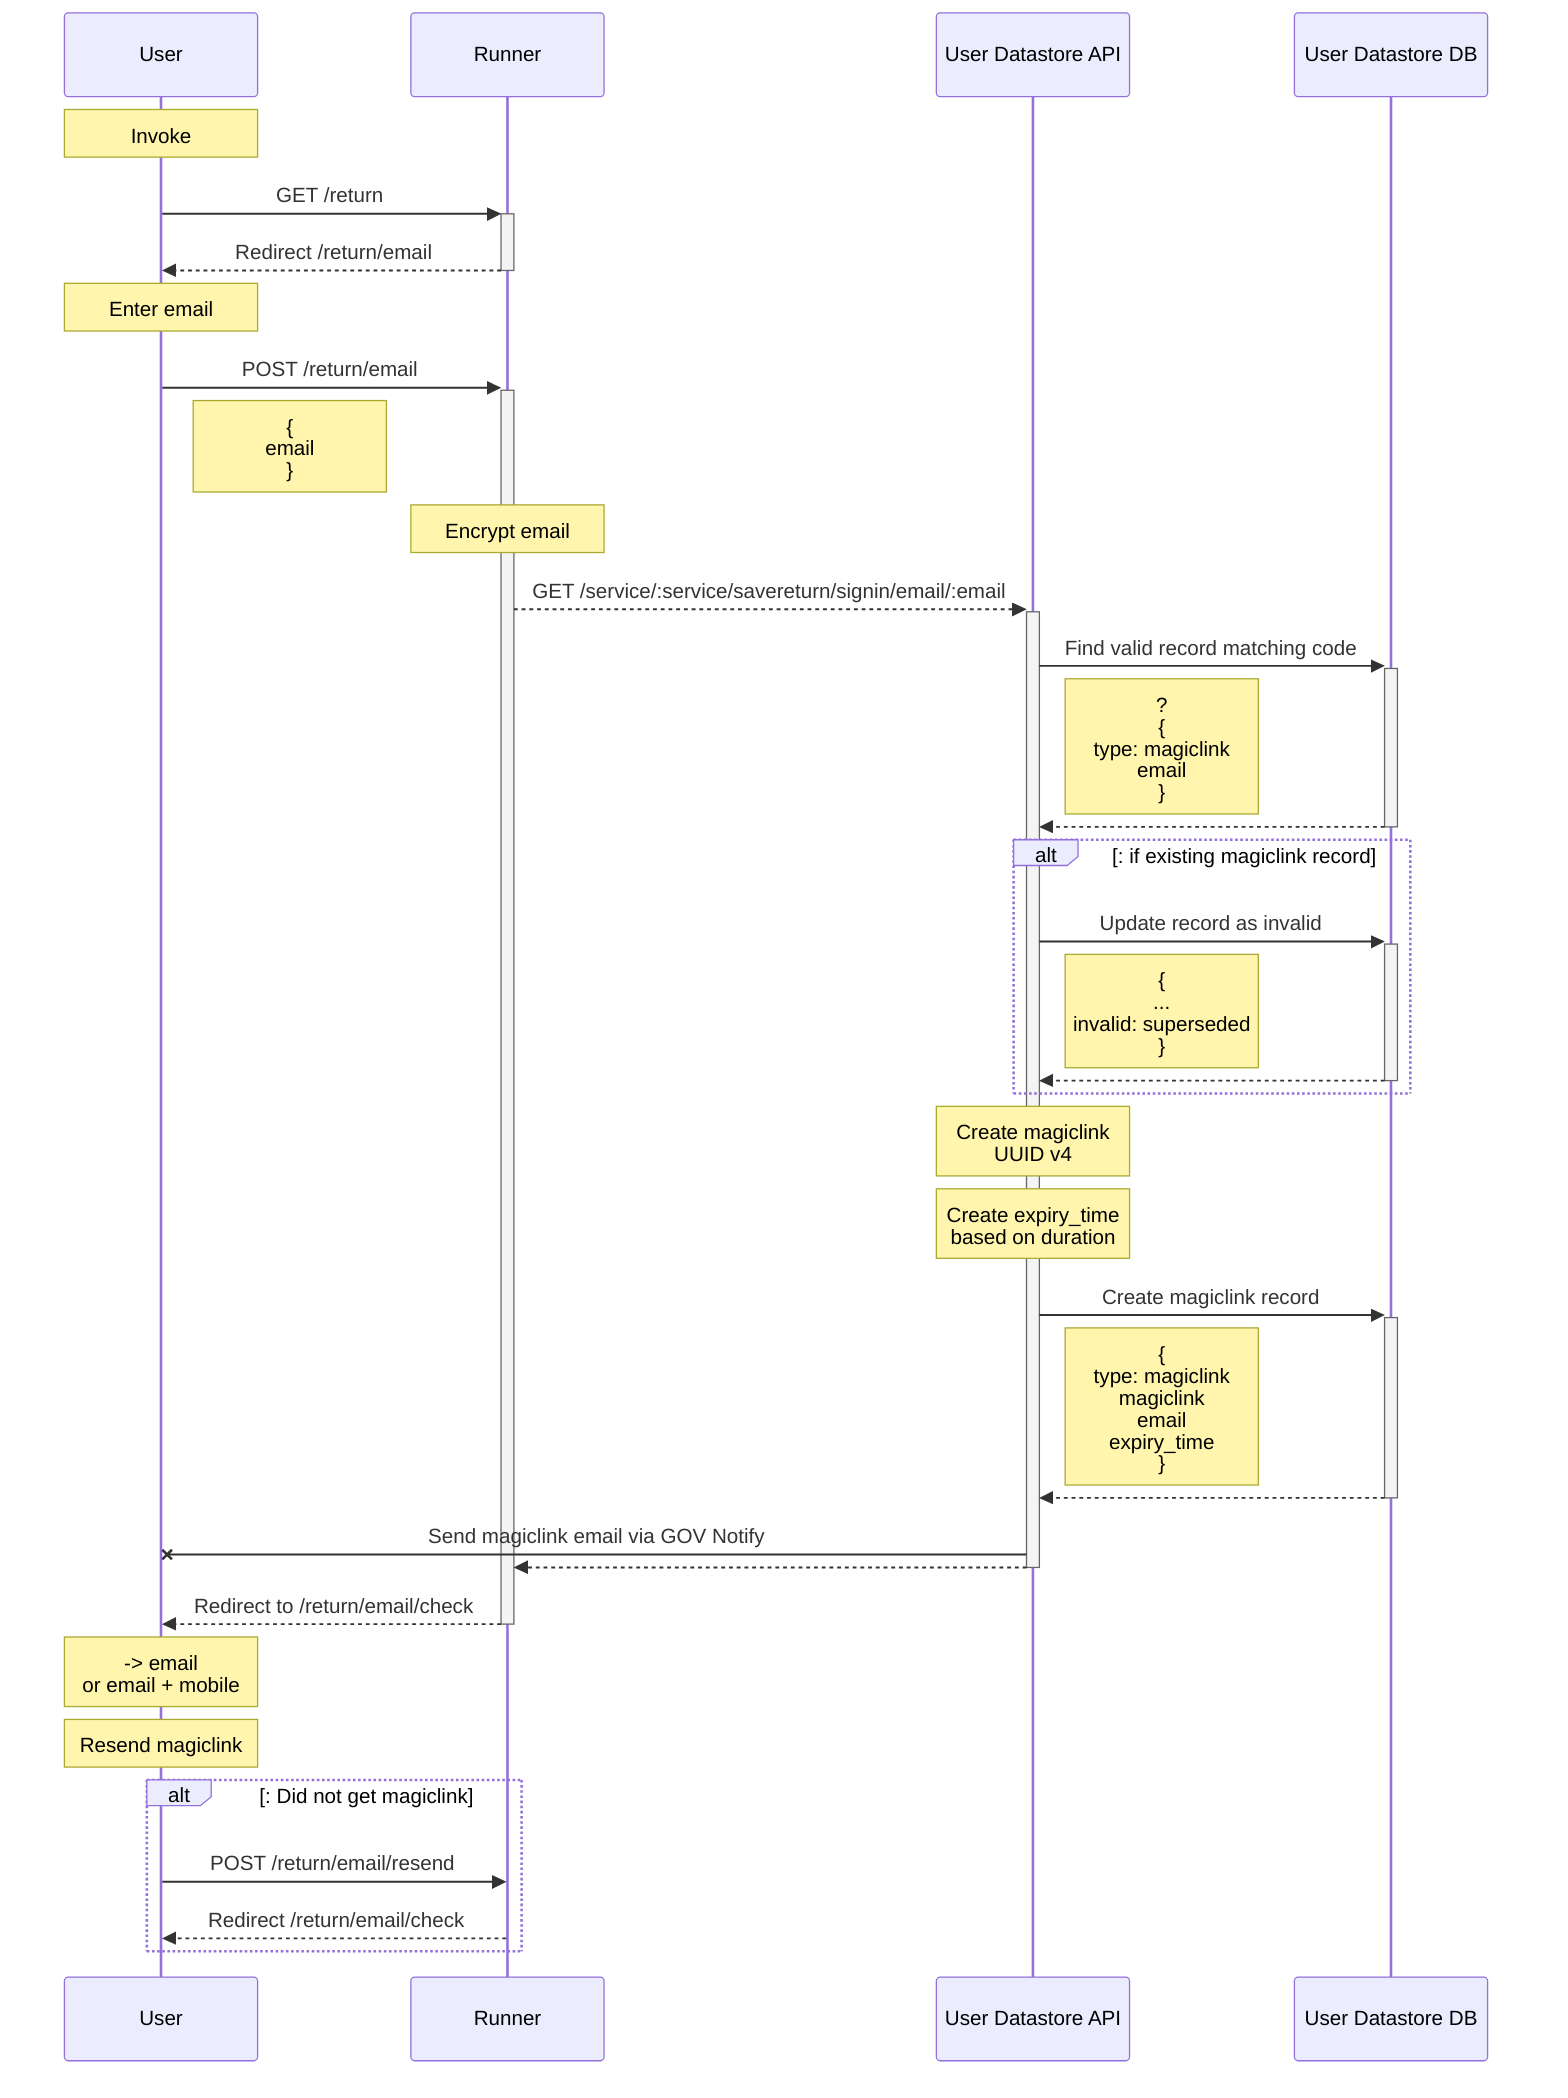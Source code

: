 sequenceDiagram

participant U as User

participant R as Runner

participant DS as User Datastore API

participant DB as User Datastore DB

Note over U: Invoke

U->>+R: GET /return

R-->>-U: Redirect /return/email

Note over U: Enter email

U->>+R: POST /return/email

Note right of U: {<br>email<br>}

Note over R: Encrypt email

R-->>+DS: GET /service/:service/savereturn/signin/email/:email

DS->>+DB: Find valid record matching code 

Note right of DS: ?<br>{<br>type: magiclink<br>email<br>}

DB-->>-DS: 

alt: if existing magiclink record

DS->>+DB: Update record as invalid 

Note right of DS: {<br>...<br>invalid: superseded<br>}

DB-->>-DS: 

end

Note over DS: Create  magiclink<br>UUID v4

Note over DS: Create expiry_time<br>based on duration

DS->>+DB: Create magiclink record 

Note right of DS: { <br>type: magiclink<br>magiclink<br>email<br>expiry_time<br> }

DB-->>-DS: 

DS-XU: Send magiclink email via GOV Notify 

DS-->>-R:  

R-->>-U:  Redirect to /return/email/check

Note over U: -> email<br> or email + mobile

Note over U: Resend magiclink

alt: Did not get magiclink

U->>R: POST /return/email/resend

R-->>U: Redirect /return/email/check

end